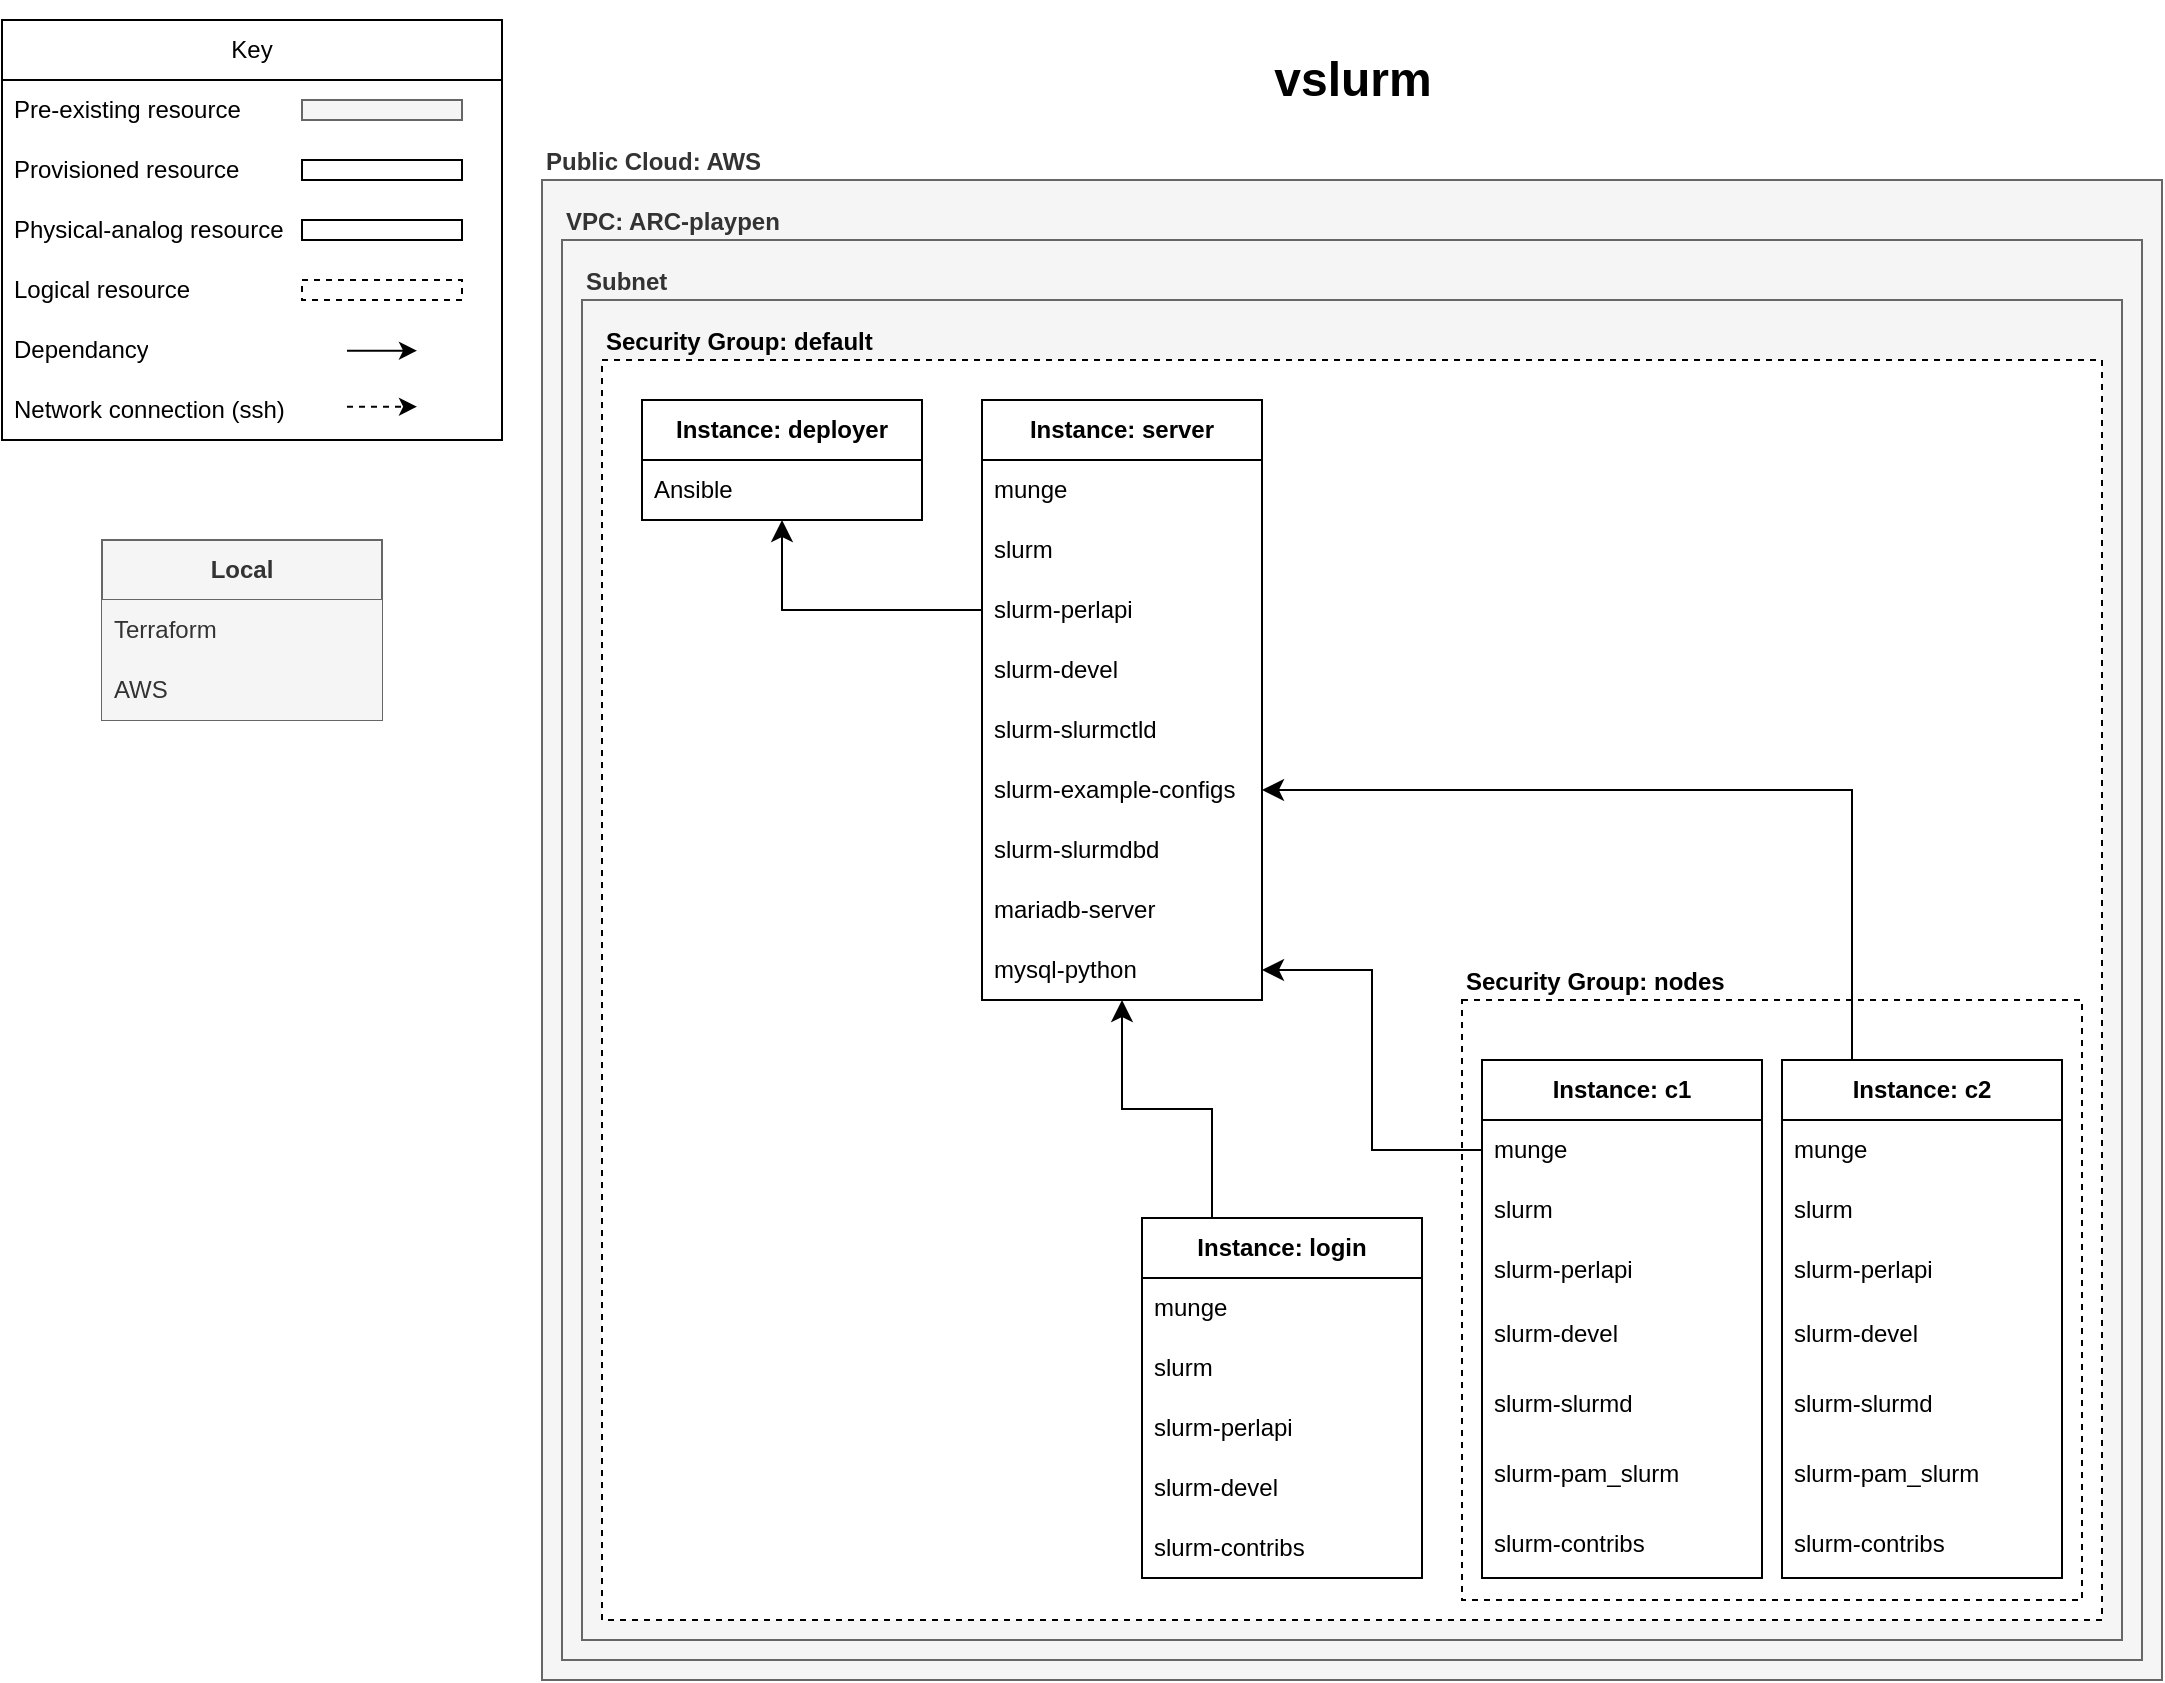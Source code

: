 <mxfile version="21.6.8" type="device" pages="2">
  <diagram id="R2lEEEUBdFMjLlhIrx00" name="terraform-aws-vslurm">
    <mxGraphModel dx="1434" dy="854" grid="1" gridSize="10" guides="1" tooltips="1" connect="1" arrows="1" fold="1" page="1" pageScale="1" pageWidth="1100" pageHeight="850" background="#ffffff" math="0" shadow="0" extFonts="Permanent Marker^https://fonts.googleapis.com/css?family=Permanent+Marker">
      <root>
        <mxCell id="0" />
        <mxCell id="1" parent="0" />
        <mxCell id="wTs9MbMgU3VnBsxGeB7g-48" value="key" style="locked=1;" parent="0" />
        <mxCell id="wTs9MbMgU3VnBsxGeB7g-51" value="Key" style="swimlane;fontStyle=0;childLayout=stackLayout;horizontal=1;startSize=30;horizontalStack=0;resizeParent=1;resizeParentMax=0;resizeLast=0;collapsible=1;marginBottom=0;whiteSpace=wrap;html=1;movable=1;resizable=1;rotatable=1;deletable=1;editable=1;locked=0;connectable=1;" parent="wTs9MbMgU3VnBsxGeB7g-48" vertex="1">
          <mxGeometry x="10" y="10" width="250" height="210" as="geometry" />
        </mxCell>
        <mxCell id="wTs9MbMgU3VnBsxGeB7g-52" value="Pre-existing resource" style="text;strokeColor=none;fillColor=none;align=left;verticalAlign=middle;spacingLeft=4;spacingRight=4;overflow=hidden;points=[[0,0.5],[1,0.5]];portConstraint=eastwest;rotatable=1;whiteSpace=wrap;html=1;movable=1;resizable=1;deletable=1;editable=1;locked=0;connectable=1;" parent="wTs9MbMgU3VnBsxGeB7g-51" vertex="1">
          <mxGeometry y="30" width="250" height="30" as="geometry" />
        </mxCell>
        <mxCell id="wTs9MbMgU3VnBsxGeB7g-53" value="Provisioned resource" style="text;strokeColor=none;fillColor=none;align=left;verticalAlign=middle;spacingLeft=4;spacingRight=4;overflow=hidden;points=[[0,0.5],[1,0.5]];portConstraint=eastwest;rotatable=1;whiteSpace=wrap;html=1;movable=1;resizable=1;deletable=1;editable=1;locked=0;connectable=1;" parent="wTs9MbMgU3VnBsxGeB7g-51" vertex="1">
          <mxGeometry y="60" width="250" height="30" as="geometry" />
        </mxCell>
        <mxCell id="wTs9MbMgU3VnBsxGeB7g-54" value="Physical-analog resource" style="text;strokeColor=none;fillColor=none;align=left;verticalAlign=middle;spacingLeft=4;spacingRight=4;overflow=hidden;points=[[0,0.5],[1,0.5]];portConstraint=eastwest;rotatable=0;whiteSpace=wrap;html=1;" parent="wTs9MbMgU3VnBsxGeB7g-51" vertex="1">
          <mxGeometry y="90" width="250" height="30" as="geometry" />
        </mxCell>
        <mxCell id="wTs9MbMgU3VnBsxGeB7g-55" value="Logical resource" style="text;strokeColor=none;fillColor=none;align=left;verticalAlign=middle;spacingLeft=4;spacingRight=4;overflow=hidden;points=[[0,0.5],[1,0.5]];portConstraint=eastwest;rotatable=0;whiteSpace=wrap;html=1;" parent="wTs9MbMgU3VnBsxGeB7g-51" vertex="1">
          <mxGeometry y="120" width="250" height="30" as="geometry" />
        </mxCell>
        <mxCell id="wTs9MbMgU3VnBsxGeB7g-56" value="Dependancy" style="text;strokeColor=none;fillColor=none;align=left;verticalAlign=middle;spacingLeft=4;spacingRight=4;overflow=hidden;points=[[0,0.5],[1,0.5]];portConstraint=eastwest;rotatable=1;whiteSpace=wrap;html=1;movable=1;resizable=1;deletable=1;editable=1;locked=0;connectable=1;" parent="wTs9MbMgU3VnBsxGeB7g-51" vertex="1">
          <mxGeometry y="150" width="250" height="30" as="geometry" />
        </mxCell>
        <mxCell id="wTs9MbMgU3VnBsxGeB7g-57" value="Network connection (ssh)" style="text;strokeColor=none;fillColor=none;align=left;verticalAlign=middle;spacingLeft=4;spacingRight=4;overflow=hidden;points=[[0,0.5],[1,0.5]];portConstraint=eastwest;rotatable=1;whiteSpace=wrap;html=1;movable=1;resizable=1;deletable=1;editable=1;locked=0;connectable=1;" parent="wTs9MbMgU3VnBsxGeB7g-51" vertex="1">
          <mxGeometry y="180" width="250" height="30" as="geometry" />
        </mxCell>
        <mxCell id="wTs9MbMgU3VnBsxGeB7g-58" value="" style="rounded=0;whiteSpace=wrap;html=1;fillColor=#f5f5f5;fontColor=#333333;strokeColor=#666666;movable=1;resizable=1;rotatable=1;deletable=1;editable=1;locked=0;connectable=1;" parent="wTs9MbMgU3VnBsxGeB7g-48" vertex="1">
          <mxGeometry x="160" y="50" width="80" height="10" as="geometry" />
        </mxCell>
        <mxCell id="wTs9MbMgU3VnBsxGeB7g-59" value="" style="rounded=0;whiteSpace=wrap;html=1;movable=1;resizable=1;rotatable=1;deletable=1;editable=1;locked=0;connectable=1;" parent="wTs9MbMgU3VnBsxGeB7g-48" vertex="1">
          <mxGeometry x="160" y="80" width="80" height="10" as="geometry" />
        </mxCell>
        <mxCell id="wTs9MbMgU3VnBsxGeB7g-60" value="" style="endArrow=classic;html=1;rounded=0;movable=1;resizable=1;rotatable=1;deletable=1;editable=1;locked=0;connectable=1;" parent="wTs9MbMgU3VnBsxGeB7g-48" edge="1">
          <mxGeometry width="50" height="50" relative="1" as="geometry">
            <mxPoint x="182.5" y="175.33" as="sourcePoint" />
            <mxPoint x="217.5" y="175.33" as="targetPoint" />
          </mxGeometry>
        </mxCell>
        <mxCell id="wTs9MbMgU3VnBsxGeB7g-61" value="" style="endArrow=classic;html=1;rounded=0;dashed=1;movable=1;resizable=1;rotatable=1;deletable=1;editable=1;locked=0;connectable=1;" parent="wTs9MbMgU3VnBsxGeB7g-48" edge="1">
          <mxGeometry width="50" height="50" relative="1" as="geometry">
            <mxPoint x="182.5" y="203.33" as="sourcePoint" />
            <mxPoint x="217.5" y="203.33" as="targetPoint" />
          </mxGeometry>
        </mxCell>
        <mxCell id="wTs9MbMgU3VnBsxGeB7g-62" value="" style="rounded=0;whiteSpace=wrap;html=1;movable=1;resizable=1;rotatable=1;deletable=1;editable=1;locked=0;connectable=1;" parent="wTs9MbMgU3VnBsxGeB7g-48" vertex="1">
          <mxGeometry x="160" y="110" width="80" height="10" as="geometry" />
        </mxCell>
        <mxCell id="wTs9MbMgU3VnBsxGeB7g-63" value="" style="rounded=0;whiteSpace=wrap;html=1;movable=1;resizable=1;rotatable=1;deletable=1;editable=1;locked=0;connectable=1;dashed=1;" parent="wTs9MbMgU3VnBsxGeB7g-48" vertex="1">
          <mxGeometry x="160" y="140" width="80" height="10" as="geometry" />
        </mxCell>
        <mxCell id="wTs9MbMgU3VnBsxGeB7g-49" value="title" style="locked=1;" parent="0" />
        <mxCell id="wTs9MbMgU3VnBsxGeB7g-64" value="&lt;h1&gt;&lt;font&gt;vslurm&lt;/font&gt;&lt;/h1&gt;" style="text;html=1;align=center;verticalAlign=middle;resizable=0;points=[];autosize=1;strokeColor=none;fillColor=none;fontFamily=Helvetica;" parent="wTs9MbMgU3VnBsxGeB7g-49" vertex="1">
          <mxGeometry x="630" width="110" height="80" as="geometry" />
        </mxCell>
        <mxCell id="wTs9MbMgU3VnBsxGeB7g-50" value="pre-existing resources" style="locked=1;" parent="0" />
        <mxCell id="wTs9MbMgU3VnBsxGeB7g-70" value="Local" style="swimlane;fontStyle=1;childLayout=stackLayout;horizontal=1;startSize=30;horizontalStack=0;resizeParent=1;resizeParentMax=0;resizeLast=0;collapsible=1;marginBottom=0;whiteSpace=wrap;html=1;fillColor=#f5f5f5;fontColor=#333333;strokeColor=#666666;perimeterSpacing=0;strokeWidth=1;swimlaneLine=1;rounded=0;shadow=0;glass=0;" parent="wTs9MbMgU3VnBsxGeB7g-50" vertex="1">
          <mxGeometry x="60" y="270" width="140" height="90" as="geometry">
            <mxRectangle x="60" y="270" width="70" height="30" as="alternateBounds" />
          </mxGeometry>
        </mxCell>
        <mxCell id="wTs9MbMgU3VnBsxGeB7g-71" value="Terraform" style="text;strokeColor=none;fillColor=#f5f5f5;align=left;verticalAlign=middle;spacingLeft=4;spacingRight=4;overflow=hidden;points=[[0,0.5],[1,0.5]];portConstraint=eastwest;rotatable=0;whiteSpace=wrap;html=1;fontColor=#333333;" parent="wTs9MbMgU3VnBsxGeB7g-70" vertex="1">
          <mxGeometry y="30" width="140" height="30" as="geometry" />
        </mxCell>
        <mxCell id="wTs9MbMgU3VnBsxGeB7g-72" value="AWS" style="text;strokeColor=none;fillColor=#f5f5f5;align=left;verticalAlign=middle;spacingLeft=4;spacingRight=4;overflow=hidden;points=[[0,0.5],[1,0.5]];portConstraint=eastwest;rotatable=0;whiteSpace=wrap;html=1;fontColor=#333333;" parent="wTs9MbMgU3VnBsxGeB7g-70" vertex="1">
          <mxGeometry y="60" width="140" height="30" as="geometry" />
        </mxCell>
        <mxCell id="wTs9MbMgU3VnBsxGeB7g-66" value="Public Cloud: AWS" style="text;html=1;strokeColor=#666666;fillColor=#f5f5f5;align=left;verticalAlign=bottom;whiteSpace=wrap;rounded=0;fontStyle=1;fontColor=#333333;labelPosition=center;verticalLabelPosition=top;movable=1;resizable=1;rotatable=1;deletable=1;editable=1;locked=0;connectable=1;" parent="wTs9MbMgU3VnBsxGeB7g-50" vertex="1">
          <mxGeometry x="280" y="90" width="810" height="750" as="geometry" />
        </mxCell>
        <mxCell id="wTs9MbMgU3VnBsxGeB7g-67" value="VPC: ARC-playpen" style="text;html=1;strokeColor=#666666;fillColor=#f5f5f5;align=left;verticalAlign=bottom;whiteSpace=wrap;rounded=0;fontStyle=1;fontColor=#333333;labelPosition=center;verticalLabelPosition=top;" parent="wTs9MbMgU3VnBsxGeB7g-50" vertex="1">
          <mxGeometry x="290" y="120" width="790" height="710" as="geometry" />
        </mxCell>
        <mxCell id="wTs9MbMgU3VnBsxGeB7g-68" value="Subnet" style="text;html=1;strokeColor=#666666;fillColor=#f5f5f5;align=left;verticalAlign=bottom;whiteSpace=wrap;rounded=0;fontStyle=1;fontColor=#333333;labelPosition=center;verticalLabelPosition=top;" parent="wTs9MbMgU3VnBsxGeB7g-50" vertex="1">
          <mxGeometry x="300" y="150" width="770" height="670" as="geometry" />
        </mxCell>
        <mxCell id="wTs9MbMgU3VnBsxGeB7g-110" value="provisioned SGs" style="locked=1;" parent="0" />
        <mxCell id="wTs9MbMgU3VnBsxGeB7g-111" value="Security Group: default" style="text;html=1;align=left;verticalAlign=bottom;whiteSpace=wrap;rounded=0;fontStyle=1;labelPosition=center;verticalLabelPosition=top;strokeColor=default;fillColor=default;dashed=1;" parent="wTs9MbMgU3VnBsxGeB7g-110" vertex="1">
          <mxGeometry x="310" y="180" width="750" height="630" as="geometry" />
        </mxCell>
        <mxCell id="wTs9MbMgU3VnBsxGeB7g-112" value="Security Group: nodes" style="text;html=1;align=left;verticalAlign=bottom;whiteSpace=wrap;rounded=0;fontStyle=1;labelPosition=center;verticalLabelPosition=top;strokeColor=default;fillColor=default;dashed=1;" parent="wTs9MbMgU3VnBsxGeB7g-110" vertex="1">
          <mxGeometry x="740" y="500" width="310" height="300" as="geometry" />
        </mxCell>
        <mxCell id="wTs9MbMgU3VnBsxGeB7g-73" value="provisioned instances" style="locked=1;" parent="0" />
        <mxCell id="wTs9MbMgU3VnBsxGeB7g-76" value="&lt;b&gt;Instance: deployer&lt;/b&gt;" style="swimlane;fontStyle=0;childLayout=stackLayout;horizontal=1;startSize=30;horizontalStack=0;resizeParent=1;resizeParentMax=0;resizeLast=0;collapsible=1;marginBottom=0;whiteSpace=wrap;html=1;strokeWidth=1;" parent="wTs9MbMgU3VnBsxGeB7g-73" vertex="1">
          <mxGeometry x="330" y="200" width="140" height="60" as="geometry" />
        </mxCell>
        <mxCell id="wTs9MbMgU3VnBsxGeB7g-77" value="Ansible" style="text;strokeColor=none;fillColor=none;align=left;verticalAlign=middle;spacingLeft=4;spacingRight=4;overflow=hidden;points=[[0,0.5],[1,0.5]];portConstraint=eastwest;rotatable=0;whiteSpace=wrap;html=1;" parent="wTs9MbMgU3VnBsxGeB7g-76" vertex="1">
          <mxGeometry y="30" width="140" height="30" as="geometry" />
        </mxCell>
        <mxCell id="wTs9MbMgU3VnBsxGeB7g-78" value="&lt;b&gt;Instance: login&lt;/b&gt;" style="swimlane;fontStyle=0;childLayout=stackLayout;horizontal=1;startSize=30;horizontalStack=0;resizeParent=1;resizeParentMax=0;resizeLast=0;collapsible=1;marginBottom=0;whiteSpace=wrap;html=1;" parent="wTs9MbMgU3VnBsxGeB7g-73" vertex="1">
          <mxGeometry x="580" y="608.95" width="140" height="180" as="geometry" />
        </mxCell>
        <mxCell id="wTs9MbMgU3VnBsxGeB7g-79" value="munge" style="text;strokeColor=none;fillColor=none;align=left;verticalAlign=middle;spacingLeft=4;spacingRight=4;overflow=hidden;points=[[0,0.5],[1,0.5]];portConstraint=eastwest;rotatable=0;whiteSpace=wrap;html=1;" parent="wTs9MbMgU3VnBsxGeB7g-78" vertex="1">
          <mxGeometry y="30" width="140" height="30" as="geometry" />
        </mxCell>
        <mxCell id="wTs9MbMgU3VnBsxGeB7g-80" value="slurm" style="text;strokeColor=none;fillColor=none;align=left;verticalAlign=middle;spacingLeft=4;spacingRight=4;overflow=hidden;points=[[0,0.5],[1,0.5]];portConstraint=eastwest;rotatable=0;whiteSpace=wrap;html=1;" parent="wTs9MbMgU3VnBsxGeB7g-78" vertex="1">
          <mxGeometry y="60" width="140" height="30" as="geometry" />
        </mxCell>
        <mxCell id="wTs9MbMgU3VnBsxGeB7g-81" value="slurm-perlapi" style="text;strokeColor=none;fillColor=none;align=left;verticalAlign=middle;spacingLeft=4;spacingRight=4;overflow=hidden;points=[[0,0.5],[1,0.5]];portConstraint=eastwest;rotatable=0;whiteSpace=wrap;html=1;" parent="wTs9MbMgU3VnBsxGeB7g-78" vertex="1">
          <mxGeometry y="90" width="140" height="30" as="geometry" />
        </mxCell>
        <mxCell id="wTs9MbMgU3VnBsxGeB7g-82" value="slurm-devel" style="text;strokeColor=none;fillColor=none;align=left;verticalAlign=middle;spacingLeft=4;spacingRight=4;overflow=hidden;points=[[0,0.5],[1,0.5]];portConstraint=eastwest;rotatable=0;whiteSpace=wrap;html=1;" parent="wTs9MbMgU3VnBsxGeB7g-78" vertex="1">
          <mxGeometry y="120" width="140" height="30" as="geometry" />
        </mxCell>
        <mxCell id="wTs9MbMgU3VnBsxGeB7g-83" value="slurm-contribs" style="text;strokeColor=none;fillColor=none;align=left;verticalAlign=middle;spacingLeft=4;spacingRight=4;overflow=hidden;points=[[0,0.5],[1,0.5]];portConstraint=eastwest;rotatable=0;whiteSpace=wrap;html=1;" parent="wTs9MbMgU3VnBsxGeB7g-78" vertex="1">
          <mxGeometry y="150" width="140" height="30" as="geometry" />
        </mxCell>
        <mxCell id="wTs9MbMgU3VnBsxGeB7g-84" value="&lt;b&gt;Instance: c1&lt;/b&gt;" style="swimlane;fontStyle=0;childLayout=stackLayout;horizontal=1;startSize=30;horizontalStack=0;resizeParent=1;resizeParentMax=0;resizeLast=0;collapsible=1;marginBottom=0;whiteSpace=wrap;html=1;" parent="wTs9MbMgU3VnBsxGeB7g-73" vertex="1">
          <mxGeometry x="750" y="530" width="140" height="258.947" as="geometry" />
        </mxCell>
        <mxCell id="wTs9MbMgU3VnBsxGeB7g-85" value="munge" style="text;strokeColor=none;fillColor=none;align=left;verticalAlign=middle;spacingLeft=4;spacingRight=4;overflow=hidden;points=[[0,0.5],[1,0.5]];portConstraint=eastwest;rotatable=0;whiteSpace=wrap;html=1;" parent="wTs9MbMgU3VnBsxGeB7g-84" vertex="1">
          <mxGeometry y="30" width="140" height="30" as="geometry" />
        </mxCell>
        <mxCell id="wTs9MbMgU3VnBsxGeB7g-86" value="slurm" style="text;strokeColor=none;fillColor=none;align=left;verticalAlign=middle;spacingLeft=4;spacingRight=4;overflow=hidden;points=[[0,0.5],[1,0.5]];portConstraint=eastwest;rotatable=0;whiteSpace=wrap;html=1;" parent="wTs9MbMgU3VnBsxGeB7g-84" vertex="1">
          <mxGeometry y="60" width="140" height="30" as="geometry" />
        </mxCell>
        <mxCell id="wTs9MbMgU3VnBsxGeB7g-87" value="slurm-perlapi" style="text;strokeColor=none;fillColor=none;align=left;verticalAlign=middle;spacingLeft=4;spacingRight=4;overflow=hidden;points=[[0,0.5],[1,0.5]];portConstraint=eastwest;rotatable=0;whiteSpace=wrap;html=1;" parent="wTs9MbMgU3VnBsxGeB7g-84" vertex="1">
          <mxGeometry y="90" width="140" height="30" as="geometry" />
        </mxCell>
        <mxCell id="wTs9MbMgU3VnBsxGeB7g-88" value="slurm-devel" style="text;strokeColor=none;fillColor=none;align=left;verticalAlign=middle;spacingLeft=4;spacingRight=4;overflow=hidden;points=[[0,0.5],[1,0.5]];portConstraint=eastwest;rotatable=0;whiteSpace=wrap;html=1;" parent="wTs9MbMgU3VnBsxGeB7g-84" vertex="1">
          <mxGeometry y="120" width="140" height="34.737" as="geometry" />
        </mxCell>
        <mxCell id="wTs9MbMgU3VnBsxGeB7g-89" value="slurm-slurmd" style="text;strokeColor=none;fillColor=none;align=left;verticalAlign=middle;spacingLeft=4;spacingRight=4;overflow=hidden;points=[[0,0.5],[1,0.5]];portConstraint=eastwest;rotatable=0;whiteSpace=wrap;html=1;" parent="wTs9MbMgU3VnBsxGeB7g-84" vertex="1">
          <mxGeometry y="154.737" width="140" height="34.737" as="geometry" />
        </mxCell>
        <mxCell id="wTs9MbMgU3VnBsxGeB7g-90" value="slurm-pam_slurm" style="text;strokeColor=none;fillColor=none;align=left;verticalAlign=middle;spacingLeft=4;spacingRight=4;overflow=hidden;points=[[0,0.5],[1,0.5]];portConstraint=eastwest;rotatable=0;whiteSpace=wrap;html=1;" parent="wTs9MbMgU3VnBsxGeB7g-84" vertex="1">
          <mxGeometry y="189.474" width="140" height="34.737" as="geometry" />
        </mxCell>
        <mxCell id="wTs9MbMgU3VnBsxGeB7g-91" value="slurm-contribs" style="text;strokeColor=none;fillColor=none;align=left;verticalAlign=middle;spacingLeft=4;spacingRight=4;overflow=hidden;points=[[0,0.5],[1,0.5]];portConstraint=eastwest;rotatable=0;whiteSpace=wrap;html=1;" parent="wTs9MbMgU3VnBsxGeB7g-84" vertex="1">
          <mxGeometry y="224.211" width="140" height="34.737" as="geometry" />
        </mxCell>
        <mxCell id="wTs9MbMgU3VnBsxGeB7g-92" value="&lt;b&gt;Instance: c2&lt;/b&gt;" style="swimlane;fontStyle=0;childLayout=stackLayout;horizontal=1;startSize=30;horizontalStack=0;resizeParent=1;resizeParentMax=0;resizeLast=0;collapsible=1;marginBottom=0;whiteSpace=wrap;html=1;" parent="wTs9MbMgU3VnBsxGeB7g-73" vertex="1">
          <mxGeometry x="900" y="530" width="140" height="258.947" as="geometry" />
        </mxCell>
        <mxCell id="wTs9MbMgU3VnBsxGeB7g-93" value="munge" style="text;strokeColor=none;fillColor=none;align=left;verticalAlign=middle;spacingLeft=4;spacingRight=4;overflow=hidden;points=[[0,0.5],[1,0.5]];portConstraint=eastwest;rotatable=0;whiteSpace=wrap;html=1;" parent="wTs9MbMgU3VnBsxGeB7g-92" vertex="1">
          <mxGeometry y="30" width="140" height="30" as="geometry" />
        </mxCell>
        <mxCell id="wTs9MbMgU3VnBsxGeB7g-94" value="slurm" style="text;strokeColor=none;fillColor=none;align=left;verticalAlign=middle;spacingLeft=4;spacingRight=4;overflow=hidden;points=[[0,0.5],[1,0.5]];portConstraint=eastwest;rotatable=0;whiteSpace=wrap;html=1;" parent="wTs9MbMgU3VnBsxGeB7g-92" vertex="1">
          <mxGeometry y="60" width="140" height="30" as="geometry" />
        </mxCell>
        <mxCell id="wTs9MbMgU3VnBsxGeB7g-95" value="slurm-perlapi" style="text;strokeColor=none;fillColor=none;align=left;verticalAlign=middle;spacingLeft=4;spacingRight=4;overflow=hidden;points=[[0,0.5],[1,0.5]];portConstraint=eastwest;rotatable=0;whiteSpace=wrap;html=1;" parent="wTs9MbMgU3VnBsxGeB7g-92" vertex="1">
          <mxGeometry y="90" width="140" height="30" as="geometry" />
        </mxCell>
        <mxCell id="wTs9MbMgU3VnBsxGeB7g-96" value="slurm-devel" style="text;strokeColor=none;fillColor=none;align=left;verticalAlign=middle;spacingLeft=4;spacingRight=4;overflow=hidden;points=[[0,0.5],[1,0.5]];portConstraint=eastwest;rotatable=0;whiteSpace=wrap;html=1;" parent="wTs9MbMgU3VnBsxGeB7g-92" vertex="1">
          <mxGeometry y="120" width="140" height="34.737" as="geometry" />
        </mxCell>
        <mxCell id="wTs9MbMgU3VnBsxGeB7g-97" value="slurm-slurmd" style="text;strokeColor=none;fillColor=none;align=left;verticalAlign=middle;spacingLeft=4;spacingRight=4;overflow=hidden;points=[[0,0.5],[1,0.5]];portConstraint=eastwest;rotatable=0;whiteSpace=wrap;html=1;" parent="wTs9MbMgU3VnBsxGeB7g-92" vertex="1">
          <mxGeometry y="154.737" width="140" height="34.737" as="geometry" />
        </mxCell>
        <mxCell id="wTs9MbMgU3VnBsxGeB7g-98" value="slurm-pam_slurm" style="text;strokeColor=none;fillColor=none;align=left;verticalAlign=middle;spacingLeft=4;spacingRight=4;overflow=hidden;points=[[0,0.5],[1,0.5]];portConstraint=eastwest;rotatable=0;whiteSpace=wrap;html=1;" parent="wTs9MbMgU3VnBsxGeB7g-92" vertex="1">
          <mxGeometry y="189.474" width="140" height="34.737" as="geometry" />
        </mxCell>
        <mxCell id="wTs9MbMgU3VnBsxGeB7g-99" value="slurm-contribs" style="text;strokeColor=none;fillColor=none;align=left;verticalAlign=middle;spacingLeft=4;spacingRight=4;overflow=hidden;points=[[0,0.5],[1,0.5]];portConstraint=eastwest;rotatable=0;whiteSpace=wrap;html=1;" parent="wTs9MbMgU3VnBsxGeB7g-92" vertex="1">
          <mxGeometry y="224.211" width="140" height="34.737" as="geometry" />
        </mxCell>
        <mxCell id="wTs9MbMgU3VnBsxGeB7g-100" value="&lt;b&gt;Instance: server&lt;/b&gt;" style="swimlane;fontStyle=0;childLayout=stackLayout;horizontal=1;startSize=30;horizontalStack=0;resizeParent=1;resizeParentMax=0;resizeLast=0;collapsible=1;marginBottom=0;whiteSpace=wrap;html=1;" parent="wTs9MbMgU3VnBsxGeB7g-73" vertex="1">
          <mxGeometry x="500" y="200" width="140" height="300" as="geometry" />
        </mxCell>
        <mxCell id="wTs9MbMgU3VnBsxGeB7g-101" value="munge" style="text;strokeColor=none;fillColor=none;align=left;verticalAlign=middle;spacingLeft=4;spacingRight=4;overflow=hidden;points=[[0,0.5],[1,0.5]];portConstraint=eastwest;rotatable=0;whiteSpace=wrap;html=1;" parent="wTs9MbMgU3VnBsxGeB7g-100" vertex="1">
          <mxGeometry y="30" width="140" height="30" as="geometry" />
        </mxCell>
        <mxCell id="wTs9MbMgU3VnBsxGeB7g-102" value="slurm" style="text;strokeColor=none;fillColor=none;align=left;verticalAlign=middle;spacingLeft=4;spacingRight=4;overflow=hidden;points=[[0,0.5],[1,0.5]];portConstraint=eastwest;rotatable=0;whiteSpace=wrap;html=1;" parent="wTs9MbMgU3VnBsxGeB7g-100" vertex="1">
          <mxGeometry y="60" width="140" height="30" as="geometry" />
        </mxCell>
        <mxCell id="wTs9MbMgU3VnBsxGeB7g-103" value="slurm-perlapi" style="text;strokeColor=none;fillColor=none;align=left;verticalAlign=middle;spacingLeft=4;spacingRight=4;overflow=hidden;points=[[0,0.5],[1,0.5]];portConstraint=eastwest;rotatable=0;whiteSpace=wrap;html=1;" parent="wTs9MbMgU3VnBsxGeB7g-100" vertex="1">
          <mxGeometry y="90" width="140" height="30" as="geometry" />
        </mxCell>
        <mxCell id="wTs9MbMgU3VnBsxGeB7g-104" value="slurm-devel" style="text;strokeColor=none;fillColor=none;align=left;verticalAlign=middle;spacingLeft=4;spacingRight=4;overflow=hidden;points=[[0,0.5],[1,0.5]];portConstraint=eastwest;rotatable=0;whiteSpace=wrap;html=1;" parent="wTs9MbMgU3VnBsxGeB7g-100" vertex="1">
          <mxGeometry y="120" width="140" height="30" as="geometry" />
        </mxCell>
        <mxCell id="wTs9MbMgU3VnBsxGeB7g-105" value="slurm-slurmctld" style="text;strokeColor=none;fillColor=none;align=left;verticalAlign=middle;spacingLeft=4;spacingRight=4;overflow=hidden;points=[[0,0.5],[1,0.5]];portConstraint=eastwest;rotatable=0;whiteSpace=wrap;html=1;" parent="wTs9MbMgU3VnBsxGeB7g-100" vertex="1">
          <mxGeometry y="150" width="140" height="30" as="geometry" />
        </mxCell>
        <mxCell id="wTs9MbMgU3VnBsxGeB7g-106" value="slurm-example-configs" style="text;strokeColor=none;fillColor=none;align=left;verticalAlign=middle;spacingLeft=4;spacingRight=4;overflow=hidden;points=[[0,0.5],[1,0.5]];portConstraint=eastwest;rotatable=0;whiteSpace=wrap;html=1;" parent="wTs9MbMgU3VnBsxGeB7g-100" vertex="1">
          <mxGeometry y="180" width="140" height="30" as="geometry" />
        </mxCell>
        <mxCell id="wTs9MbMgU3VnBsxGeB7g-107" value="slurm-slurmdbd" style="text;strokeColor=none;fillColor=none;align=left;verticalAlign=middle;spacingLeft=4;spacingRight=4;overflow=hidden;points=[[0,0.5],[1,0.5]];portConstraint=eastwest;rotatable=0;whiteSpace=wrap;html=1;" parent="wTs9MbMgU3VnBsxGeB7g-100" vertex="1">
          <mxGeometry y="210" width="140" height="30" as="geometry" />
        </mxCell>
        <mxCell id="wTs9MbMgU3VnBsxGeB7g-108" value="mariadb-server" style="text;strokeColor=none;fillColor=none;align=left;verticalAlign=middle;spacingLeft=4;spacingRight=4;overflow=hidden;points=[[0,0.5],[1,0.5]];portConstraint=eastwest;rotatable=0;whiteSpace=wrap;html=1;" parent="wTs9MbMgU3VnBsxGeB7g-100" vertex="1">
          <mxGeometry y="240" width="140" height="30" as="geometry" />
        </mxCell>
        <mxCell id="wTs9MbMgU3VnBsxGeB7g-109" value="mysql-python" style="text;strokeColor=none;fillColor=none;align=left;verticalAlign=middle;spacingLeft=4;spacingRight=4;overflow=hidden;points=[[0,0.5],[1,0.5]];portConstraint=eastwest;rotatable=0;whiteSpace=wrap;html=1;" parent="wTs9MbMgU3VnBsxGeB7g-100" vertex="1">
          <mxGeometry y="270" width="140" height="30" as="geometry" />
        </mxCell>
        <mxCell id="wTs9MbMgU3VnBsxGeB7g-113" value="dependancies" style="locked=1;" parent="0" />
        <mxCell id="wTs9MbMgU3VnBsxGeB7g-121" value="" style="edgeStyle=segmentEdgeStyle;endArrow=classic;html=1;curved=0;rounded=0;endSize=8;startSize=8;exitX=0;exitY=0.5;exitDx=0;exitDy=0;" parent="wTs9MbMgU3VnBsxGeB7g-113" source="wTs9MbMgU3VnBsxGeB7g-103" target="wTs9MbMgU3VnBsxGeB7g-77" edge="1">
          <mxGeometry width="50" height="50" relative="1" as="geometry">
            <mxPoint x="380" y="370" as="sourcePoint" />
            <mxPoint x="430" y="320" as="targetPoint" />
          </mxGeometry>
        </mxCell>
        <mxCell id="wTs9MbMgU3VnBsxGeB7g-123" value="" style="edgeStyle=elbowEdgeStyle;elbow=vertical;endArrow=classic;html=1;curved=0;rounded=0;endSize=8;startSize=8;exitX=0.25;exitY=0;exitDx=0;exitDy=0;" parent="wTs9MbMgU3VnBsxGeB7g-113" source="wTs9MbMgU3VnBsxGeB7g-78" target="wTs9MbMgU3VnBsxGeB7g-109" edge="1">
          <mxGeometry width="50" height="50" relative="1" as="geometry">
            <mxPoint x="610" y="600" as="sourcePoint" />
            <mxPoint x="660" y="550" as="targetPoint" />
          </mxGeometry>
        </mxCell>
        <mxCell id="wTs9MbMgU3VnBsxGeB7g-124" value="" style="edgeStyle=elbowEdgeStyle;elbow=horizontal;endArrow=classic;html=1;curved=0;rounded=0;endSize=8;startSize=8;entryX=1;entryY=0.5;entryDx=0;entryDy=0;" parent="wTs9MbMgU3VnBsxGeB7g-113" source="wTs9MbMgU3VnBsxGeB7g-85" target="wTs9MbMgU3VnBsxGeB7g-109" edge="1">
          <mxGeometry width="50" height="50" relative="1" as="geometry">
            <mxPoint x="680" y="470" as="sourcePoint" />
            <mxPoint x="730" y="420" as="targetPoint" />
          </mxGeometry>
        </mxCell>
        <mxCell id="wTs9MbMgU3VnBsxGeB7g-125" value="" style="edgeStyle=elbowEdgeStyle;elbow=vertical;endArrow=classic;html=1;curved=0;rounded=0;endSize=8;startSize=8;exitX=0.25;exitY=0;exitDx=0;exitDy=0;entryX=1;entryY=0.5;entryDx=0;entryDy=0;" parent="wTs9MbMgU3VnBsxGeB7g-113" source="wTs9MbMgU3VnBsxGeB7g-92" target="wTs9MbMgU3VnBsxGeB7g-106" edge="1">
          <mxGeometry width="50" height="50" relative="1" as="geometry">
            <mxPoint x="680" y="470" as="sourcePoint" />
            <mxPoint x="730" y="420" as="targetPoint" />
            <Array as="points">
              <mxPoint x="810" y="395" />
            </Array>
          </mxGeometry>
        </mxCell>
        <mxCell id="wTs9MbMgU3VnBsxGeB7g-115" value="network connections" style="locked=1;" parent="0" visible="0" />
        <mxCell id="wTs9MbMgU3VnBsxGeB7g-126" value="" style="edgeStyle=elbowEdgeStyle;elbow=vertical;endArrow=classic;html=1;curved=0;rounded=0;endSize=8;startSize=8;exitX=0.107;exitY=1;exitDx=0;exitDy=0;exitPerimeter=0;entryX=0;entryY=0.5;entryDx=0;entryDy=0;dashed=1;" parent="wTs9MbMgU3VnBsxGeB7g-115" source="wTs9MbMgU3VnBsxGeB7g-77" target="wTs9MbMgU3VnBsxGeB7g-79" edge="1">
          <mxGeometry width="50" height="50" relative="1" as="geometry">
            <mxPoint x="630" y="600" as="sourcePoint" />
            <mxPoint x="680" y="550" as="targetPoint" />
            <Array as="points">
              <mxPoint x="450" y="654" />
            </Array>
          </mxGeometry>
        </mxCell>
        <mxCell id="wTs9MbMgU3VnBsxGeB7g-127" value="" style="edgeStyle=elbowEdgeStyle;elbow=vertical;endArrow=classic;html=1;curved=0;rounded=0;endSize=8;startSize=8;exitX=0.214;exitY=1;exitDx=0;exitDy=0;exitPerimeter=0;dashed=1;entryX=0;entryY=0.5;entryDx=0;entryDy=0;" parent="wTs9MbMgU3VnBsxGeB7g-115" source="wTs9MbMgU3VnBsxGeB7g-77" target="wTs9MbMgU3VnBsxGeB7g-85" edge="1">
          <mxGeometry width="50" height="50" relative="1" as="geometry">
            <mxPoint x="355" y="290" as="sourcePoint" />
            <mxPoint x="750" y="600" as="targetPoint" />
            <Array as="points">
              <mxPoint x="560" y="575" />
            </Array>
          </mxGeometry>
        </mxCell>
        <mxCell id="wTs9MbMgU3VnBsxGeB7g-128" value="" style="edgeStyle=elbowEdgeStyle;elbow=vertical;endArrow=classic;html=1;curved=0;rounded=0;endSize=8;startSize=8;exitX=0.55;exitY=1.033;exitDx=0;exitDy=0;exitPerimeter=0;dashed=1;entryX=0;entryY=0.5;entryDx=0;entryDy=0;" parent="wTs9MbMgU3VnBsxGeB7g-115" source="wTs9MbMgU3VnBsxGeB7g-77" target="wTs9MbMgU3VnBsxGeB7g-104" edge="1">
          <mxGeometry width="50" height="50" relative="1" as="geometry">
            <mxPoint x="370" y="290" as="sourcePoint" />
            <mxPoint x="760" y="610" as="targetPoint" />
            <Array as="points">
              <mxPoint x="450" y="335" />
            </Array>
          </mxGeometry>
        </mxCell>
        <mxCell id="wTs9MbMgU3VnBsxGeB7g-129" value="" style="edgeStyle=elbowEdgeStyle;elbow=vertical;endArrow=classic;html=1;curved=0;rounded=0;endSize=8;startSize=8;dashed=1;entryX=0.25;entryY=0;entryDx=0;entryDy=0;exitX=0.321;exitY=1;exitDx=0;exitDy=0;exitPerimeter=0;" parent="wTs9MbMgU3VnBsxGeB7g-115" source="wTs9MbMgU3VnBsxGeB7g-77" target="wTs9MbMgU3VnBsxGeB7g-92" edge="1">
          <mxGeometry width="50" height="50" relative="1" as="geometry">
            <mxPoint x="381" y="280" as="sourcePoint" />
            <mxPoint x="760" y="610" as="targetPoint" />
            <Array as="points">
              <mxPoint x="660" y="510" />
            </Array>
          </mxGeometry>
        </mxCell>
        <mxCell id="wTs9MbMgU3VnBsxGeB7g-130" value="" style="edgeStyle=elbowEdgeStyle;elbow=horizontal;endArrow=classic;html=1;curved=0;rounded=0;endSize=8;startSize=8;exitX=1;exitY=0.5;exitDx=0;exitDy=0;entryX=0;entryY=0.5;entryDx=0;entryDy=0;dashed=1;" parent="wTs9MbMgU3VnBsxGeB7g-115" source="wTs9MbMgU3VnBsxGeB7g-72" target="wTs9MbMgU3VnBsxGeB7g-103" edge="1">
          <mxGeometry width="50" height="50" relative="1" as="geometry">
            <mxPoint x="210" y="460" as="sourcePoint" />
            <mxPoint x="260" y="410" as="targetPoint" />
            <Array as="points">
              <mxPoint x="240" y="320" />
            </Array>
          </mxGeometry>
        </mxCell>
        <mxCell id="wTs9MbMgU3VnBsxGeB7g-131" value="" style="edgeStyle=elbowEdgeStyle;elbow=vertical;endArrow=none;html=1;curved=0;rounded=0;endSize=8;startSize=8;exitX=0.5;exitY=0;exitDx=0;exitDy=0;startArrow=classic;startFill=1;endFill=0;dashed=1;strokeWidth=2;" parent="wTs9MbMgU3VnBsxGeB7g-115" source="wTs9MbMgU3VnBsxGeB7g-78" target="wTs9MbMgU3VnBsxGeB7g-109" edge="1">
          <mxGeometry width="50" height="50" relative="1" as="geometry">
            <mxPoint x="680" y="470" as="sourcePoint" />
            <mxPoint x="730" y="420" as="targetPoint" />
          </mxGeometry>
        </mxCell>
        <mxCell id="wTs9MbMgU3VnBsxGeB7g-132" value="" style="edgeStyle=elbowEdgeStyle;elbow=vertical;endArrow=none;html=1;curved=0;rounded=0;endSize=8;startSize=8;exitX=0.5;exitY=0;exitDx=0;exitDy=0;startArrow=classic;startFill=1;endFill=0;dashed=1;strokeWidth=2;entryX=1;entryY=0.5;entryDx=0;entryDy=0;" parent="wTs9MbMgU3VnBsxGeB7g-115" source="wTs9MbMgU3VnBsxGeB7g-92" target="wTs9MbMgU3VnBsxGeB7g-107" edge="1">
          <mxGeometry width="50" height="50" relative="1" as="geometry">
            <mxPoint x="660" y="619" as="sourcePoint" />
            <mxPoint x="580" y="510" as="targetPoint" />
            <Array as="points">
              <mxPoint x="800" y="425" />
            </Array>
          </mxGeometry>
        </mxCell>
        <mxCell id="wTs9MbMgU3VnBsxGeB7g-134" value="" style="edgeStyle=elbowEdgeStyle;elbow=vertical;endArrow=none;html=1;curved=0;rounded=0;endSize=8;startSize=8;startArrow=classic;startFill=1;endFill=0;dashed=1;strokeWidth=2;entryX=0.857;entryY=1;entryDx=0;entryDy=0;entryPerimeter=0;" parent="wTs9MbMgU3VnBsxGeB7g-115" source="wTs9MbMgU3VnBsxGeB7g-84" target="wTs9MbMgU3VnBsxGeB7g-109" edge="1">
          <mxGeometry width="50" height="50" relative="1" as="geometry">
            <mxPoint x="750" y="540" as="sourcePoint" />
            <mxPoint x="580" y="510" as="targetPoint" />
            <Array as="points" />
          </mxGeometry>
        </mxCell>
      </root>
    </mxGraphModel>
  </diagram>
  <diagram id="Mh-NZuFpxqoDfIw4QgWs" name="provisioning &amp; config">
    <mxGraphModel dx="954" dy="699" grid="1" gridSize="10" guides="1" tooltips="1" connect="1" arrows="1" fold="1" page="1" pageScale="1" pageWidth="1100" pageHeight="850" math="0" shadow="0">
      <root>
        <mxCell id="0" />
        <mxCell id="1" parent="0" />
        <mxCell id="ZEHUkDTakB8-8wwG7WK7-1" value="terraform" style="swimlane;fontStyle=0;childLayout=stackLayout;horizontal=1;startSize=30;horizontalStack=0;resizeParent=1;resizeParentMax=0;resizeLast=0;collapsible=1;marginBottom=0;whiteSpace=wrap;html=1;" parent="1" vertex="1">
          <mxGeometry x="10" y="10" width="140" height="180" as="geometry" />
        </mxCell>
        <mxCell id="ZEHUkDTakB8-8wwG7WK7-2" value="server:/etc/hosts" style="text;strokeColor=none;fillColor=none;align=left;verticalAlign=middle;spacingLeft=4;spacingRight=4;overflow=hidden;points=[[0,0.5],[1,0.5]];portConstraint=eastwest;rotatable=0;whiteSpace=wrap;html=1;" parent="ZEHUkDTakB8-8wwG7WK7-1" vertex="1">
          <mxGeometry y="30" width="140" height="30" as="geometry" />
        </mxCell>
        <mxCell id="ZEHUkDTakB8-8wwG7WK7-3" value="server:~/ansible/" style="text;strokeColor=none;fillColor=none;align=left;verticalAlign=middle;spacingLeft=4;spacingRight=4;overflow=hidden;points=[[0,0.5],[1,0.5]];portConstraint=eastwest;rotatable=0;whiteSpace=wrap;html=1;" parent="ZEHUkDTakB8-8wwG7WK7-1" vertex="1">
          <mxGeometry y="60" width="140" height="30" as="geometry" />
        </mxCell>
        <mxCell id="ZEHUkDTakB8-8wwG7WK7-4" value="server:/etc/ansible/hosts" style="text;strokeColor=none;fillColor=none;align=left;verticalAlign=middle;spacingLeft=4;spacingRight=4;overflow=hidden;points=[[0,0.5],[1,0.5]];portConstraint=eastwest;rotatable=0;whiteSpace=wrap;html=1;" parent="ZEHUkDTakB8-8wwG7WK7-1" vertex="1">
          <mxGeometry y="90" width="140" height="30" as="geometry" />
        </mxCell>
        <mxCell id="ZEHUkDTakB8-8wwG7WK7-19" value="provide cloud-init user data" style="text;strokeColor=none;fillColor=none;align=left;verticalAlign=middle;spacingLeft=4;spacingRight=4;overflow=hidden;points=[[0,0.5],[1,0.5]];portConstraint=eastwest;rotatable=0;whiteSpace=wrap;html=1;" parent="ZEHUkDTakB8-8wwG7WK7-1" vertex="1">
          <mxGeometry y="120" width="140" height="30" as="geometry" />
        </mxCell>
        <mxCell id="ZEHUkDTakB8-8wwG7WK7-24" value="&lt;i&gt;server:~/slurm/&lt;/i&gt;" style="text;strokeColor=none;fillColor=none;align=left;verticalAlign=middle;spacingLeft=4;spacingRight=4;overflow=hidden;points=[[0,0.5],[1,0.5]];portConstraint=eastwest;rotatable=0;whiteSpace=wrap;html=1;" parent="ZEHUkDTakB8-8wwG7WK7-1" vertex="1">
          <mxGeometry y="150" width="140" height="30" as="geometry" />
        </mxCell>
        <mxCell id="ZEHUkDTakB8-8wwG7WK7-5" value="cloud-init user data" style="swimlane;fontStyle=0;childLayout=stackLayout;horizontal=1;startSize=30;horizontalStack=0;resizeParent=1;resizeParentMax=0;resizeLast=0;collapsible=1;marginBottom=0;whiteSpace=wrap;html=1;" parent="1" vertex="1">
          <mxGeometry x="160" y="10" width="140" height="180" as="geometry">
            <mxRectangle x="310" y="10" width="90" height="30" as="alternateBounds" />
          </mxGeometry>
        </mxCell>
        <mxCell id="ZEHUkDTakB8-8wwG7WK7-7" value="package update, repos, install" style="text;strokeColor=none;fillColor=none;align=left;verticalAlign=middle;spacingLeft=4;spacingRight=4;overflow=hidden;points=[[0,0.5],[1,0.5]];portConstraint=eastwest;rotatable=0;whiteSpace=wrap;html=1;" parent="ZEHUkDTakB8-8wwG7WK7-5" vertex="1">
          <mxGeometry y="30" width="140" height="30" as="geometry" />
        </mxCell>
        <mxCell id="ZEHUkDTakB8-8wwG7WK7-6" value="ssh config" style="text;strokeColor=none;fillColor=none;align=left;verticalAlign=middle;spacingLeft=4;spacingRight=4;overflow=hidden;points=[[0,0.5],[1,0.5]];portConstraint=eastwest;rotatable=0;whiteSpace=wrap;html=1;" parent="ZEHUkDTakB8-8wwG7WK7-5" vertex="1">
          <mxGeometry y="60" width="140" height="30" as="geometry" />
        </mxCell>
        <mxCell id="ZEHUkDTakB8-8wwG7WK7-18" value="ssh key" style="text;strokeColor=none;fillColor=none;align=left;verticalAlign=middle;spacingLeft=4;spacingRight=4;overflow=hidden;points=[[0,0.5],[1,0.5]];portConstraint=eastwest;rotatable=0;whiteSpace=wrap;html=1;" parent="ZEHUkDTakB8-8wwG7WK7-5" vertex="1">
          <mxGeometry y="90" width="140" height="30" as="geometry" />
        </mxCell>
        <mxCell id="ZEHUkDTakB8-8wwG7WK7-8" value="customize prompt" style="text;strokeColor=none;fillColor=none;align=left;verticalAlign=middle;spacingLeft=4;spacingRight=4;overflow=hidden;points=[[0,0.5],[1,0.5]];portConstraint=eastwest;rotatable=0;whiteSpace=wrap;html=1;" parent="ZEHUkDTakB8-8wwG7WK7-5" vertex="1">
          <mxGeometry y="120" width="140" height="30" as="geometry" />
        </mxCell>
        <mxCell id="ZEHUkDTakB8-8wwG7WK7-21" value="run ansible" style="text;strokeColor=none;fillColor=none;align=left;verticalAlign=middle;spacingLeft=4;spacingRight=4;overflow=hidden;points=[[0,0.5],[1,0.5]];portConstraint=eastwest;rotatable=0;whiteSpace=wrap;html=1;fontStyle=2" parent="ZEHUkDTakB8-8wwG7WK7-5" vertex="1">
          <mxGeometry y="150" width="140" height="30" as="geometry" />
        </mxCell>
        <mxCell id="ZEHUkDTakB8-8wwG7WK7-9" value="ansible" style="swimlane;fontStyle=0;childLayout=stackLayout;horizontal=1;startSize=30;horizontalStack=0;resizeParent=1;resizeParentMax=0;resizeLast=0;collapsible=1;marginBottom=0;whiteSpace=wrap;html=1;" parent="1" vertex="1">
          <mxGeometry x="310" y="10" width="140" height="210" as="geometry" />
        </mxCell>
        <mxCell id="ZEHUkDTakB8-8wwG7WK7-10" value="verify packages" style="text;strokeColor=none;fillColor=none;align=left;verticalAlign=middle;spacingLeft=4;spacingRight=4;overflow=hidden;points=[[0,0.5],[1,0.5]];portConstraint=eastwest;rotatable=0;whiteSpace=wrap;html=1;" parent="ZEHUkDTakB8-8wwG7WK7-9" vertex="1">
          <mxGeometry y="30" width="140" height="30" as="geometry" />
        </mxCell>
        <mxCell id="ZEHUkDTakB8-8wwG7WK7-11" value="slurm, munge U &amp;amp; G" style="text;strokeColor=none;fillColor=none;align=left;verticalAlign=middle;spacingLeft=4;spacingRight=4;overflow=hidden;points=[[0,0.5],[1,0.5]];portConstraint=eastwest;rotatable=0;whiteSpace=wrap;html=1;" parent="ZEHUkDTakB8-8wwG7WK7-9" vertex="1">
          <mxGeometry y="60" width="140" height="30" as="geometry" />
        </mxCell>
        <mxCell id="ZEHUkDTakB8-8wwG7WK7-12" value="munge key" style="text;strokeColor=none;fillColor=none;align=left;verticalAlign=middle;spacingLeft=4;spacingRight=4;overflow=hidden;points=[[0,0.5],[1,0.5]];portConstraint=eastwest;rotatable=0;whiteSpace=wrap;html=1;" parent="ZEHUkDTakB8-8wwG7WK7-9" vertex="1">
          <mxGeometry y="90" width="140" height="30" as="geometry" />
        </mxCell>
        <mxCell id="ZEHUkDTakB8-8wwG7WK7-23" value="start munge service" style="text;strokeColor=none;fillColor=none;align=left;verticalAlign=middle;spacingLeft=4;spacingRight=4;overflow=hidden;points=[[0,0.5],[1,0.5]];portConstraint=eastwest;rotatable=0;whiteSpace=wrap;html=1;fontStyle=2" parent="ZEHUkDTakB8-8wwG7WK7-9" vertex="1">
          <mxGeometry y="120" width="140" height="30" as="geometry" />
        </mxCell>
        <mxCell id="ZEHUkDTakB8-8wwG7WK7-25" value="&lt;i&gt;slurm.conf&lt;/i&gt;" style="text;strokeColor=none;fillColor=none;align=left;verticalAlign=middle;spacingLeft=4;spacingRight=4;overflow=hidden;points=[[0,0.5],[1,0.5]];portConstraint=eastwest;rotatable=0;whiteSpace=wrap;html=1;" parent="ZEHUkDTakB8-8wwG7WK7-9" vertex="1">
          <mxGeometry y="150" width="140" height="30" as="geometry" />
        </mxCell>
        <mxCell id="FtwULvRmVDotpPZxr60R-1" value="&lt;i&gt;slurmdb&lt;/i&gt;" style="text;strokeColor=none;fillColor=none;align=left;verticalAlign=middle;spacingLeft=4;spacingRight=4;overflow=hidden;points=[[0,0.5],[1,0.5]];portConstraint=eastwest;rotatable=0;whiteSpace=wrap;html=1;" parent="ZEHUkDTakB8-8wwG7WK7-9" vertex="1">
          <mxGeometry y="180" width="140" height="30" as="geometry" />
        </mxCell>
        <mxCell id="ZEHUkDTakB8-8wwG7WK7-13" value="unassigned" style="swimlane;fontStyle=0;childLayout=stackLayout;horizontal=1;startSize=30;horizontalStack=0;resizeParent=1;resizeParentMax=0;resizeLast=0;collapsible=1;marginBottom=0;whiteSpace=wrap;html=1;" parent="1" vertex="1">
          <mxGeometry x="460" y="10" width="140" height="90" as="geometry" />
        </mxCell>
        <mxCell id="ZEHUkDTakB8-8wwG7WK7-14" value="mariadb" style="text;strokeColor=none;fillColor=none;align=left;verticalAlign=middle;spacingLeft=4;spacingRight=4;overflow=hidden;points=[[0,0.5],[1,0.5]];portConstraint=eastwest;rotatable=0;whiteSpace=wrap;html=1;" parent="ZEHUkDTakB8-8wwG7WK7-13" vertex="1">
          <mxGeometry y="30" width="140" height="30" as="geometry" />
        </mxCell>
        <mxCell id="ZEHUkDTakB8-8wwG7WK7-15" value="sacctmgr" style="text;strokeColor=none;fillColor=none;align=left;verticalAlign=middle;spacingLeft=4;spacingRight=4;overflow=hidden;points=[[0,0.5],[1,0.5]];portConstraint=eastwest;rotatable=0;whiteSpace=wrap;html=1;" parent="ZEHUkDTakB8-8wwG7WK7-13" vertex="1">
          <mxGeometry y="60" width="140" height="30" as="geometry" />
        </mxCell>
      </root>
    </mxGraphModel>
  </diagram>
</mxfile>
